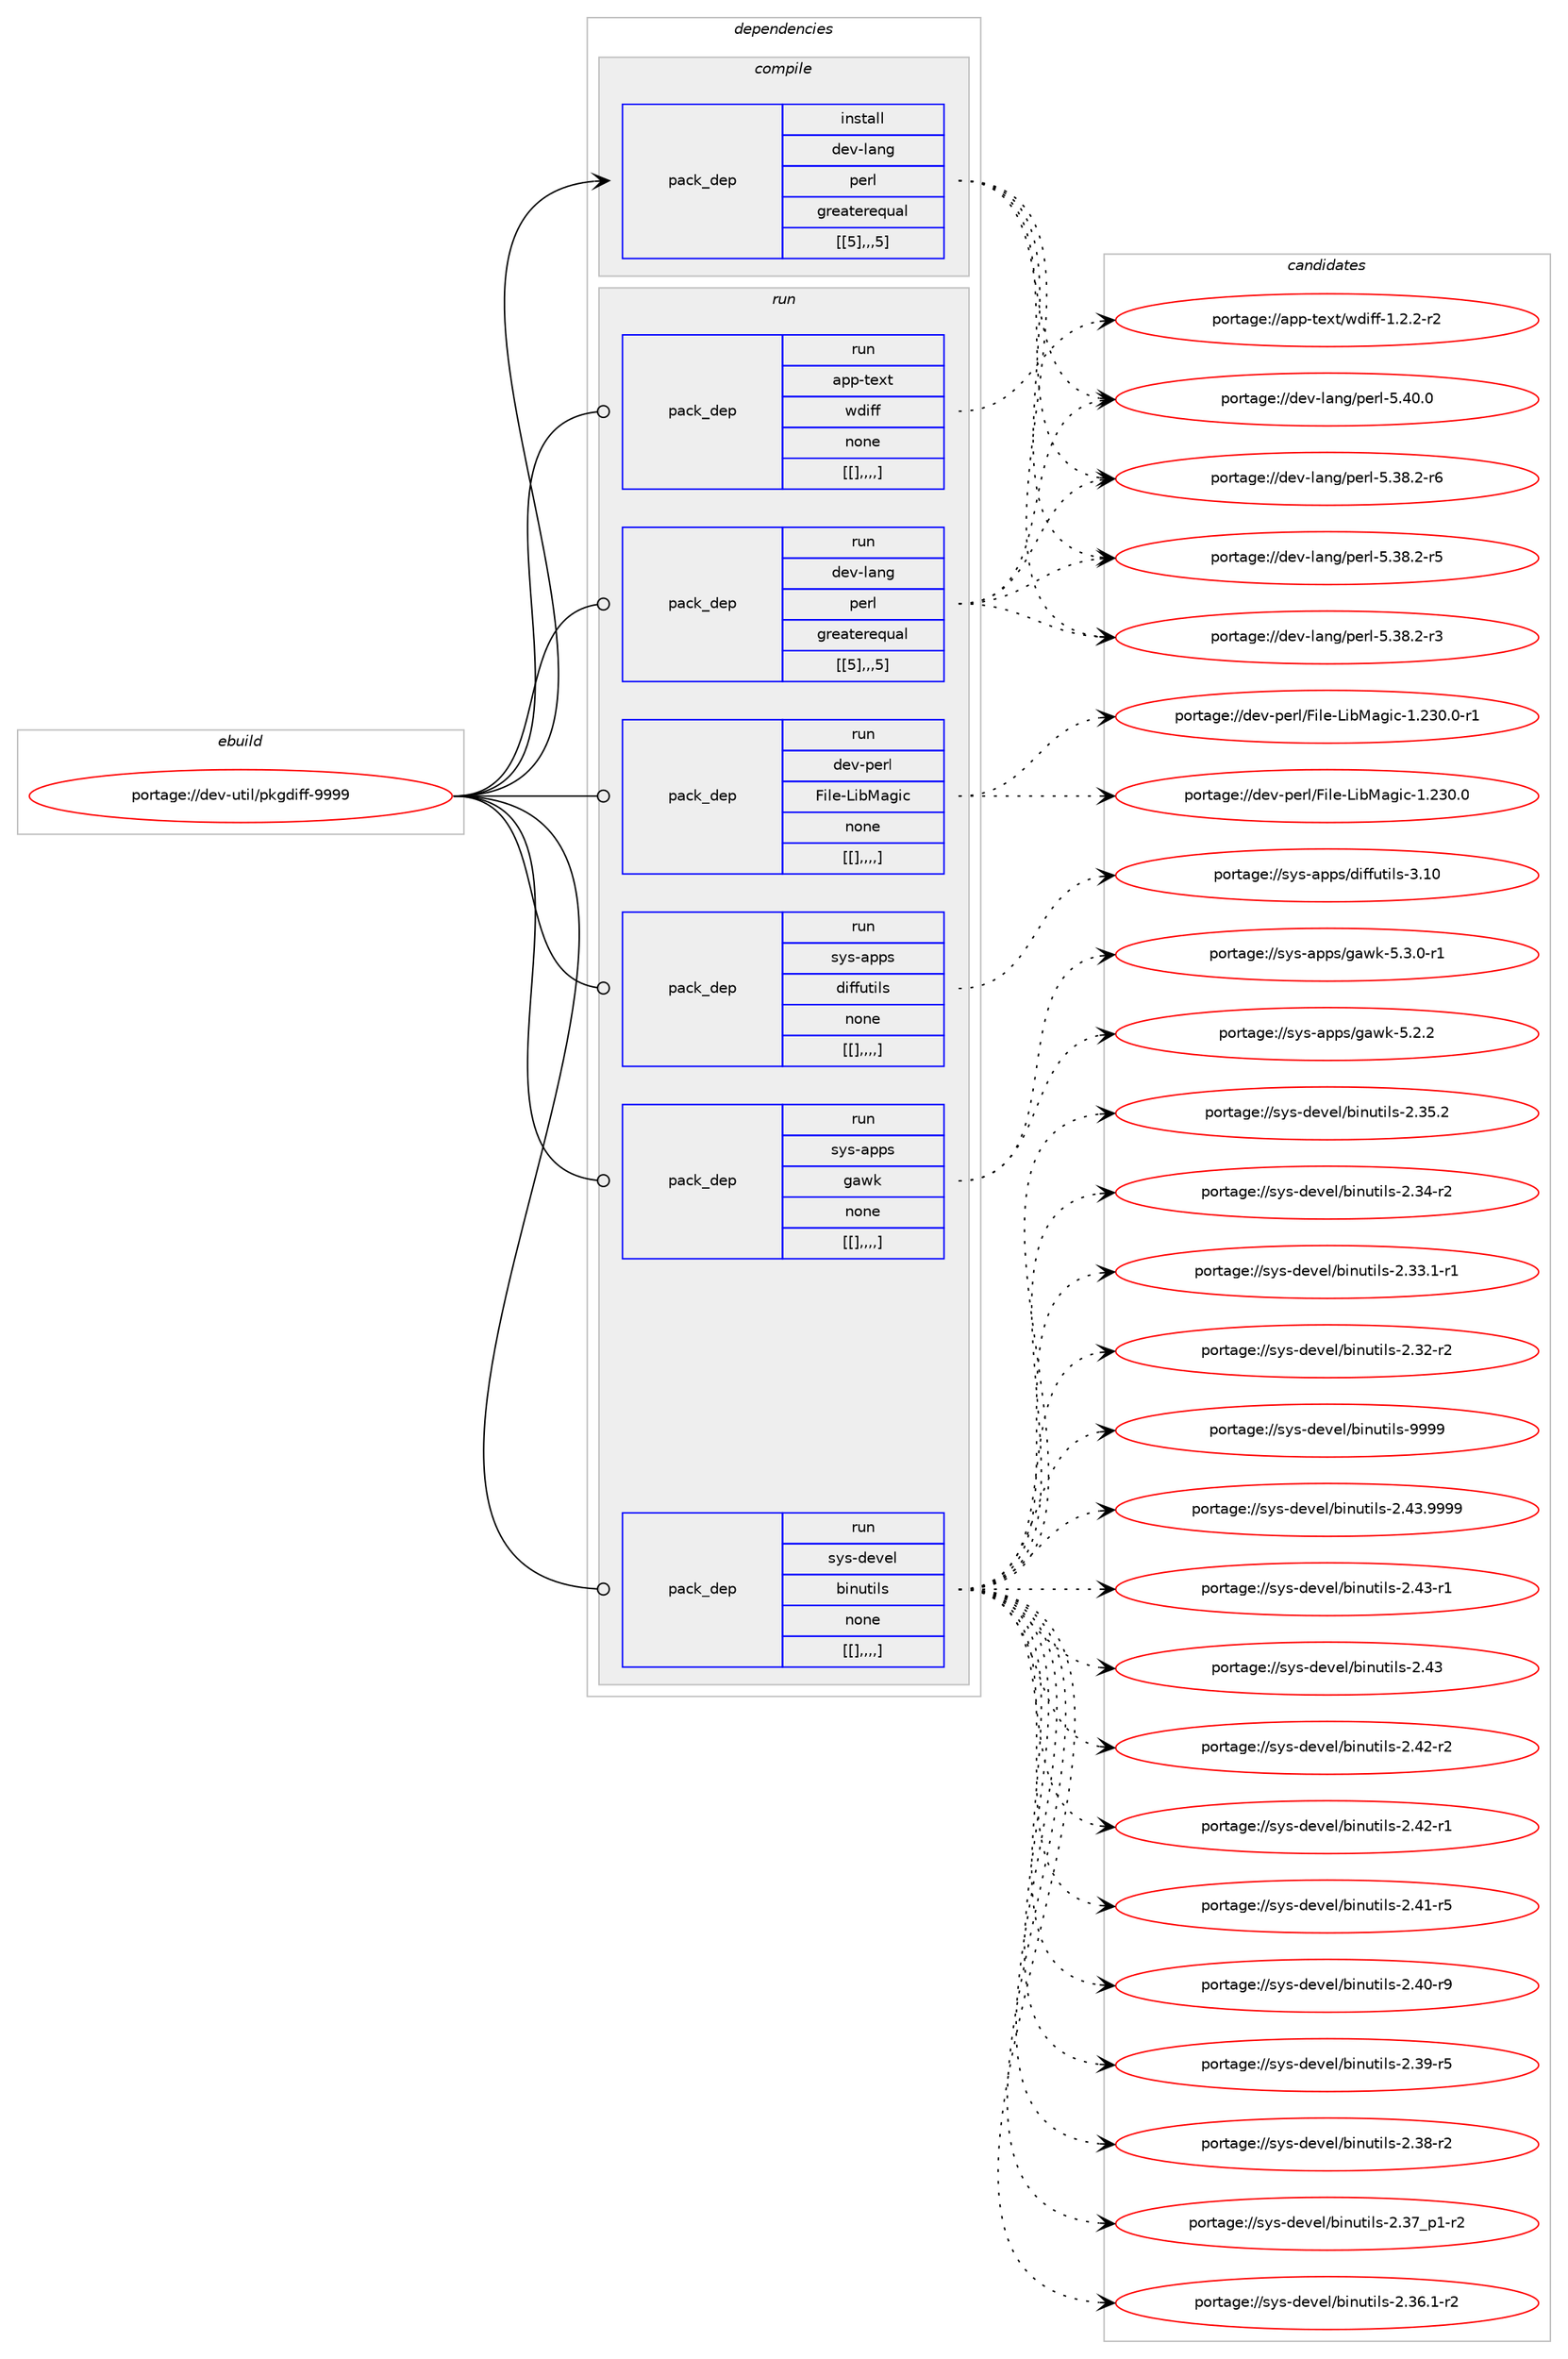 digraph prolog {

# *************
# Graph options
# *************

newrank=true;
concentrate=true;
compound=true;
graph [rankdir=LR,fontname=Helvetica,fontsize=10,ranksep=1.5];#, ranksep=2.5, nodesep=0.2];
edge  [arrowhead=vee];
node  [fontname=Helvetica,fontsize=10];

# **********
# The ebuild
# **********

subgraph cluster_leftcol {
color=gray;
label=<<i>ebuild</i>>;
id [label="portage://dev-util/pkgdiff-9999", color=red, width=4, href="../dev-util/pkgdiff-9999.svg"];
}

# ****************
# The dependencies
# ****************

subgraph cluster_midcol {
color=gray;
label=<<i>dependencies</i>>;
subgraph cluster_compile {
fillcolor="#eeeeee";
style=filled;
label=<<i>compile</i>>;
subgraph pack157619 {
dependency222442 [label=<<TABLE BORDER="0" CELLBORDER="1" CELLSPACING="0" CELLPADDING="4" WIDTH="220"><TR><TD ROWSPAN="6" CELLPADDING="30">pack_dep</TD></TR><TR><TD WIDTH="110">install</TD></TR><TR><TD>dev-lang</TD></TR><TR><TD>perl</TD></TR><TR><TD>greaterequal</TD></TR><TR><TD>[[5],,,5]</TD></TR></TABLE>>, shape=none, color=blue];
}
id:e -> dependency222442:w [weight=20,style="solid",arrowhead="vee"];
}
subgraph cluster_compileandrun {
fillcolor="#eeeeee";
style=filled;
label=<<i>compile and run</i>>;
}
subgraph cluster_run {
fillcolor="#eeeeee";
style=filled;
label=<<i>run</i>>;
subgraph pack157620 {
dependency222443 [label=<<TABLE BORDER="0" CELLBORDER="1" CELLSPACING="0" CELLPADDING="4" WIDTH="220"><TR><TD ROWSPAN="6" CELLPADDING="30">pack_dep</TD></TR><TR><TD WIDTH="110">run</TD></TR><TR><TD>app-text</TD></TR><TR><TD>wdiff</TD></TR><TR><TD>none</TD></TR><TR><TD>[[],,,,]</TD></TR></TABLE>>, shape=none, color=blue];
}
id:e -> dependency222443:w [weight=20,style="solid",arrowhead="odot"];
subgraph pack157621 {
dependency222444 [label=<<TABLE BORDER="0" CELLBORDER="1" CELLSPACING="0" CELLPADDING="4" WIDTH="220"><TR><TD ROWSPAN="6" CELLPADDING="30">pack_dep</TD></TR><TR><TD WIDTH="110">run</TD></TR><TR><TD>dev-lang</TD></TR><TR><TD>perl</TD></TR><TR><TD>greaterequal</TD></TR><TR><TD>[[5],,,5]</TD></TR></TABLE>>, shape=none, color=blue];
}
id:e -> dependency222444:w [weight=20,style="solid",arrowhead="odot"];
subgraph pack157622 {
dependency222445 [label=<<TABLE BORDER="0" CELLBORDER="1" CELLSPACING="0" CELLPADDING="4" WIDTH="220"><TR><TD ROWSPAN="6" CELLPADDING="30">pack_dep</TD></TR><TR><TD WIDTH="110">run</TD></TR><TR><TD>dev-perl</TD></TR><TR><TD>File-LibMagic</TD></TR><TR><TD>none</TD></TR><TR><TD>[[],,,,]</TD></TR></TABLE>>, shape=none, color=blue];
}
id:e -> dependency222445:w [weight=20,style="solid",arrowhead="odot"];
subgraph pack157623 {
dependency222446 [label=<<TABLE BORDER="0" CELLBORDER="1" CELLSPACING="0" CELLPADDING="4" WIDTH="220"><TR><TD ROWSPAN="6" CELLPADDING="30">pack_dep</TD></TR><TR><TD WIDTH="110">run</TD></TR><TR><TD>sys-apps</TD></TR><TR><TD>diffutils</TD></TR><TR><TD>none</TD></TR><TR><TD>[[],,,,]</TD></TR></TABLE>>, shape=none, color=blue];
}
id:e -> dependency222446:w [weight=20,style="solid",arrowhead="odot"];
subgraph pack157624 {
dependency222447 [label=<<TABLE BORDER="0" CELLBORDER="1" CELLSPACING="0" CELLPADDING="4" WIDTH="220"><TR><TD ROWSPAN="6" CELLPADDING="30">pack_dep</TD></TR><TR><TD WIDTH="110">run</TD></TR><TR><TD>sys-apps</TD></TR><TR><TD>gawk</TD></TR><TR><TD>none</TD></TR><TR><TD>[[],,,,]</TD></TR></TABLE>>, shape=none, color=blue];
}
id:e -> dependency222447:w [weight=20,style="solid",arrowhead="odot"];
subgraph pack157625 {
dependency222448 [label=<<TABLE BORDER="0" CELLBORDER="1" CELLSPACING="0" CELLPADDING="4" WIDTH="220"><TR><TD ROWSPAN="6" CELLPADDING="30">pack_dep</TD></TR><TR><TD WIDTH="110">run</TD></TR><TR><TD>sys-devel</TD></TR><TR><TD>binutils</TD></TR><TR><TD>none</TD></TR><TR><TD>[[],,,,]</TD></TR></TABLE>>, shape=none, color=blue];
}
id:e -> dependency222448:w [weight=20,style="solid",arrowhead="odot"];
}
}

# **************
# The candidates
# **************

subgraph cluster_choices {
rank=same;
color=gray;
label=<<i>candidates</i>>;

subgraph choice157619 {
color=black;
nodesep=1;
choice10010111845108971101034711210111410845534652484648 [label="portage://dev-lang/perl-5.40.0", color=red, width=4,href="../dev-lang/perl-5.40.0.svg"];
choice100101118451089711010347112101114108455346515646504511454 [label="portage://dev-lang/perl-5.38.2-r6", color=red, width=4,href="../dev-lang/perl-5.38.2-r6.svg"];
choice100101118451089711010347112101114108455346515646504511453 [label="portage://dev-lang/perl-5.38.2-r5", color=red, width=4,href="../dev-lang/perl-5.38.2-r5.svg"];
choice100101118451089711010347112101114108455346515646504511451 [label="portage://dev-lang/perl-5.38.2-r3", color=red, width=4,href="../dev-lang/perl-5.38.2-r3.svg"];
dependency222442:e -> choice10010111845108971101034711210111410845534652484648:w [style=dotted,weight="100"];
dependency222442:e -> choice100101118451089711010347112101114108455346515646504511454:w [style=dotted,weight="100"];
dependency222442:e -> choice100101118451089711010347112101114108455346515646504511453:w [style=dotted,weight="100"];
dependency222442:e -> choice100101118451089711010347112101114108455346515646504511451:w [style=dotted,weight="100"];
}
subgraph choice157620 {
color=black;
nodesep=1;
choice9711211245116101120116471191001051021024549465046504511450 [label="portage://app-text/wdiff-1.2.2-r2", color=red, width=4,href="../app-text/wdiff-1.2.2-r2.svg"];
dependency222443:e -> choice9711211245116101120116471191001051021024549465046504511450:w [style=dotted,weight="100"];
}
subgraph choice157621 {
color=black;
nodesep=1;
choice10010111845108971101034711210111410845534652484648 [label="portage://dev-lang/perl-5.40.0", color=red, width=4,href="../dev-lang/perl-5.40.0.svg"];
choice100101118451089711010347112101114108455346515646504511454 [label="portage://dev-lang/perl-5.38.2-r6", color=red, width=4,href="../dev-lang/perl-5.38.2-r6.svg"];
choice100101118451089711010347112101114108455346515646504511453 [label="portage://dev-lang/perl-5.38.2-r5", color=red, width=4,href="../dev-lang/perl-5.38.2-r5.svg"];
choice100101118451089711010347112101114108455346515646504511451 [label="portage://dev-lang/perl-5.38.2-r3", color=red, width=4,href="../dev-lang/perl-5.38.2-r3.svg"];
dependency222444:e -> choice10010111845108971101034711210111410845534652484648:w [style=dotted,weight="100"];
dependency222444:e -> choice100101118451089711010347112101114108455346515646504511454:w [style=dotted,weight="100"];
dependency222444:e -> choice100101118451089711010347112101114108455346515646504511453:w [style=dotted,weight="100"];
dependency222444:e -> choice100101118451089711010347112101114108455346515646504511451:w [style=dotted,weight="100"];
}
subgraph choice157622 {
color=black;
nodesep=1;
choice10010111845112101114108477010510810145761059877971031059945494650514846484511449 [label="portage://dev-perl/File-LibMagic-1.230.0-r1", color=red, width=4,href="../dev-perl/File-LibMagic-1.230.0-r1.svg"];
choice1001011184511210111410847701051081014576105987797103105994549465051484648 [label="portage://dev-perl/File-LibMagic-1.230.0", color=red, width=4,href="../dev-perl/File-LibMagic-1.230.0.svg"];
dependency222445:e -> choice10010111845112101114108477010510810145761059877971031059945494650514846484511449:w [style=dotted,weight="100"];
dependency222445:e -> choice1001011184511210111410847701051081014576105987797103105994549465051484648:w [style=dotted,weight="100"];
}
subgraph choice157623 {
color=black;
nodesep=1;
choice1151211154597112112115471001051021021171161051081154551464948 [label="portage://sys-apps/diffutils-3.10", color=red, width=4,href="../sys-apps/diffutils-3.10.svg"];
dependency222446:e -> choice1151211154597112112115471001051021021171161051081154551464948:w [style=dotted,weight="100"];
}
subgraph choice157624 {
color=black;
nodesep=1;
choice115121115459711211211547103971191074553465146484511449 [label="portage://sys-apps/gawk-5.3.0-r1", color=red, width=4,href="../sys-apps/gawk-5.3.0-r1.svg"];
choice11512111545971121121154710397119107455346504650 [label="portage://sys-apps/gawk-5.2.2", color=red, width=4,href="../sys-apps/gawk-5.2.2.svg"];
dependency222447:e -> choice115121115459711211211547103971191074553465146484511449:w [style=dotted,weight="100"];
dependency222447:e -> choice11512111545971121121154710397119107455346504650:w [style=dotted,weight="100"];
}
subgraph choice157625 {
color=black;
nodesep=1;
choice1151211154510010111810110847981051101171161051081154557575757 [label="portage://sys-devel/binutils-9999", color=red, width=4,href="../sys-devel/binutils-9999.svg"];
choice11512111545100101118101108479810511011711610510811545504652514657575757 [label="portage://sys-devel/binutils-2.43.9999", color=red, width=4,href="../sys-devel/binutils-2.43.9999.svg"];
choice11512111545100101118101108479810511011711610510811545504652514511449 [label="portage://sys-devel/binutils-2.43-r1", color=red, width=4,href="../sys-devel/binutils-2.43-r1.svg"];
choice1151211154510010111810110847981051101171161051081154550465251 [label="portage://sys-devel/binutils-2.43", color=red, width=4,href="../sys-devel/binutils-2.43.svg"];
choice11512111545100101118101108479810511011711610510811545504652504511450 [label="portage://sys-devel/binutils-2.42-r2", color=red, width=4,href="../sys-devel/binutils-2.42-r2.svg"];
choice11512111545100101118101108479810511011711610510811545504652504511449 [label="portage://sys-devel/binutils-2.42-r1", color=red, width=4,href="../sys-devel/binutils-2.42-r1.svg"];
choice11512111545100101118101108479810511011711610510811545504652494511453 [label="portage://sys-devel/binutils-2.41-r5", color=red, width=4,href="../sys-devel/binutils-2.41-r5.svg"];
choice11512111545100101118101108479810511011711610510811545504652484511457 [label="portage://sys-devel/binutils-2.40-r9", color=red, width=4,href="../sys-devel/binutils-2.40-r9.svg"];
choice11512111545100101118101108479810511011711610510811545504651574511453 [label="portage://sys-devel/binutils-2.39-r5", color=red, width=4,href="../sys-devel/binutils-2.39-r5.svg"];
choice11512111545100101118101108479810511011711610510811545504651564511450 [label="portage://sys-devel/binutils-2.38-r2", color=red, width=4,href="../sys-devel/binutils-2.38-r2.svg"];
choice115121115451001011181011084798105110117116105108115455046515595112494511450 [label="portage://sys-devel/binutils-2.37_p1-r2", color=red, width=4,href="../sys-devel/binutils-2.37_p1-r2.svg"];
choice115121115451001011181011084798105110117116105108115455046515446494511450 [label="portage://sys-devel/binutils-2.36.1-r2", color=red, width=4,href="../sys-devel/binutils-2.36.1-r2.svg"];
choice11512111545100101118101108479810511011711610510811545504651534650 [label="portage://sys-devel/binutils-2.35.2", color=red, width=4,href="../sys-devel/binutils-2.35.2.svg"];
choice11512111545100101118101108479810511011711610510811545504651524511450 [label="portage://sys-devel/binutils-2.34-r2", color=red, width=4,href="../sys-devel/binutils-2.34-r2.svg"];
choice115121115451001011181011084798105110117116105108115455046515146494511449 [label="portage://sys-devel/binutils-2.33.1-r1", color=red, width=4,href="../sys-devel/binutils-2.33.1-r1.svg"];
choice11512111545100101118101108479810511011711610510811545504651504511450 [label="portage://sys-devel/binutils-2.32-r2", color=red, width=4,href="../sys-devel/binutils-2.32-r2.svg"];
dependency222448:e -> choice1151211154510010111810110847981051101171161051081154557575757:w [style=dotted,weight="100"];
dependency222448:e -> choice11512111545100101118101108479810511011711610510811545504652514657575757:w [style=dotted,weight="100"];
dependency222448:e -> choice11512111545100101118101108479810511011711610510811545504652514511449:w [style=dotted,weight="100"];
dependency222448:e -> choice1151211154510010111810110847981051101171161051081154550465251:w [style=dotted,weight="100"];
dependency222448:e -> choice11512111545100101118101108479810511011711610510811545504652504511450:w [style=dotted,weight="100"];
dependency222448:e -> choice11512111545100101118101108479810511011711610510811545504652504511449:w [style=dotted,weight="100"];
dependency222448:e -> choice11512111545100101118101108479810511011711610510811545504652494511453:w [style=dotted,weight="100"];
dependency222448:e -> choice11512111545100101118101108479810511011711610510811545504652484511457:w [style=dotted,weight="100"];
dependency222448:e -> choice11512111545100101118101108479810511011711610510811545504651574511453:w [style=dotted,weight="100"];
dependency222448:e -> choice11512111545100101118101108479810511011711610510811545504651564511450:w [style=dotted,weight="100"];
dependency222448:e -> choice115121115451001011181011084798105110117116105108115455046515595112494511450:w [style=dotted,weight="100"];
dependency222448:e -> choice115121115451001011181011084798105110117116105108115455046515446494511450:w [style=dotted,weight="100"];
dependency222448:e -> choice11512111545100101118101108479810511011711610510811545504651534650:w [style=dotted,weight="100"];
dependency222448:e -> choice11512111545100101118101108479810511011711610510811545504651524511450:w [style=dotted,weight="100"];
dependency222448:e -> choice115121115451001011181011084798105110117116105108115455046515146494511449:w [style=dotted,weight="100"];
dependency222448:e -> choice11512111545100101118101108479810511011711610510811545504651504511450:w [style=dotted,weight="100"];
}
}

}
